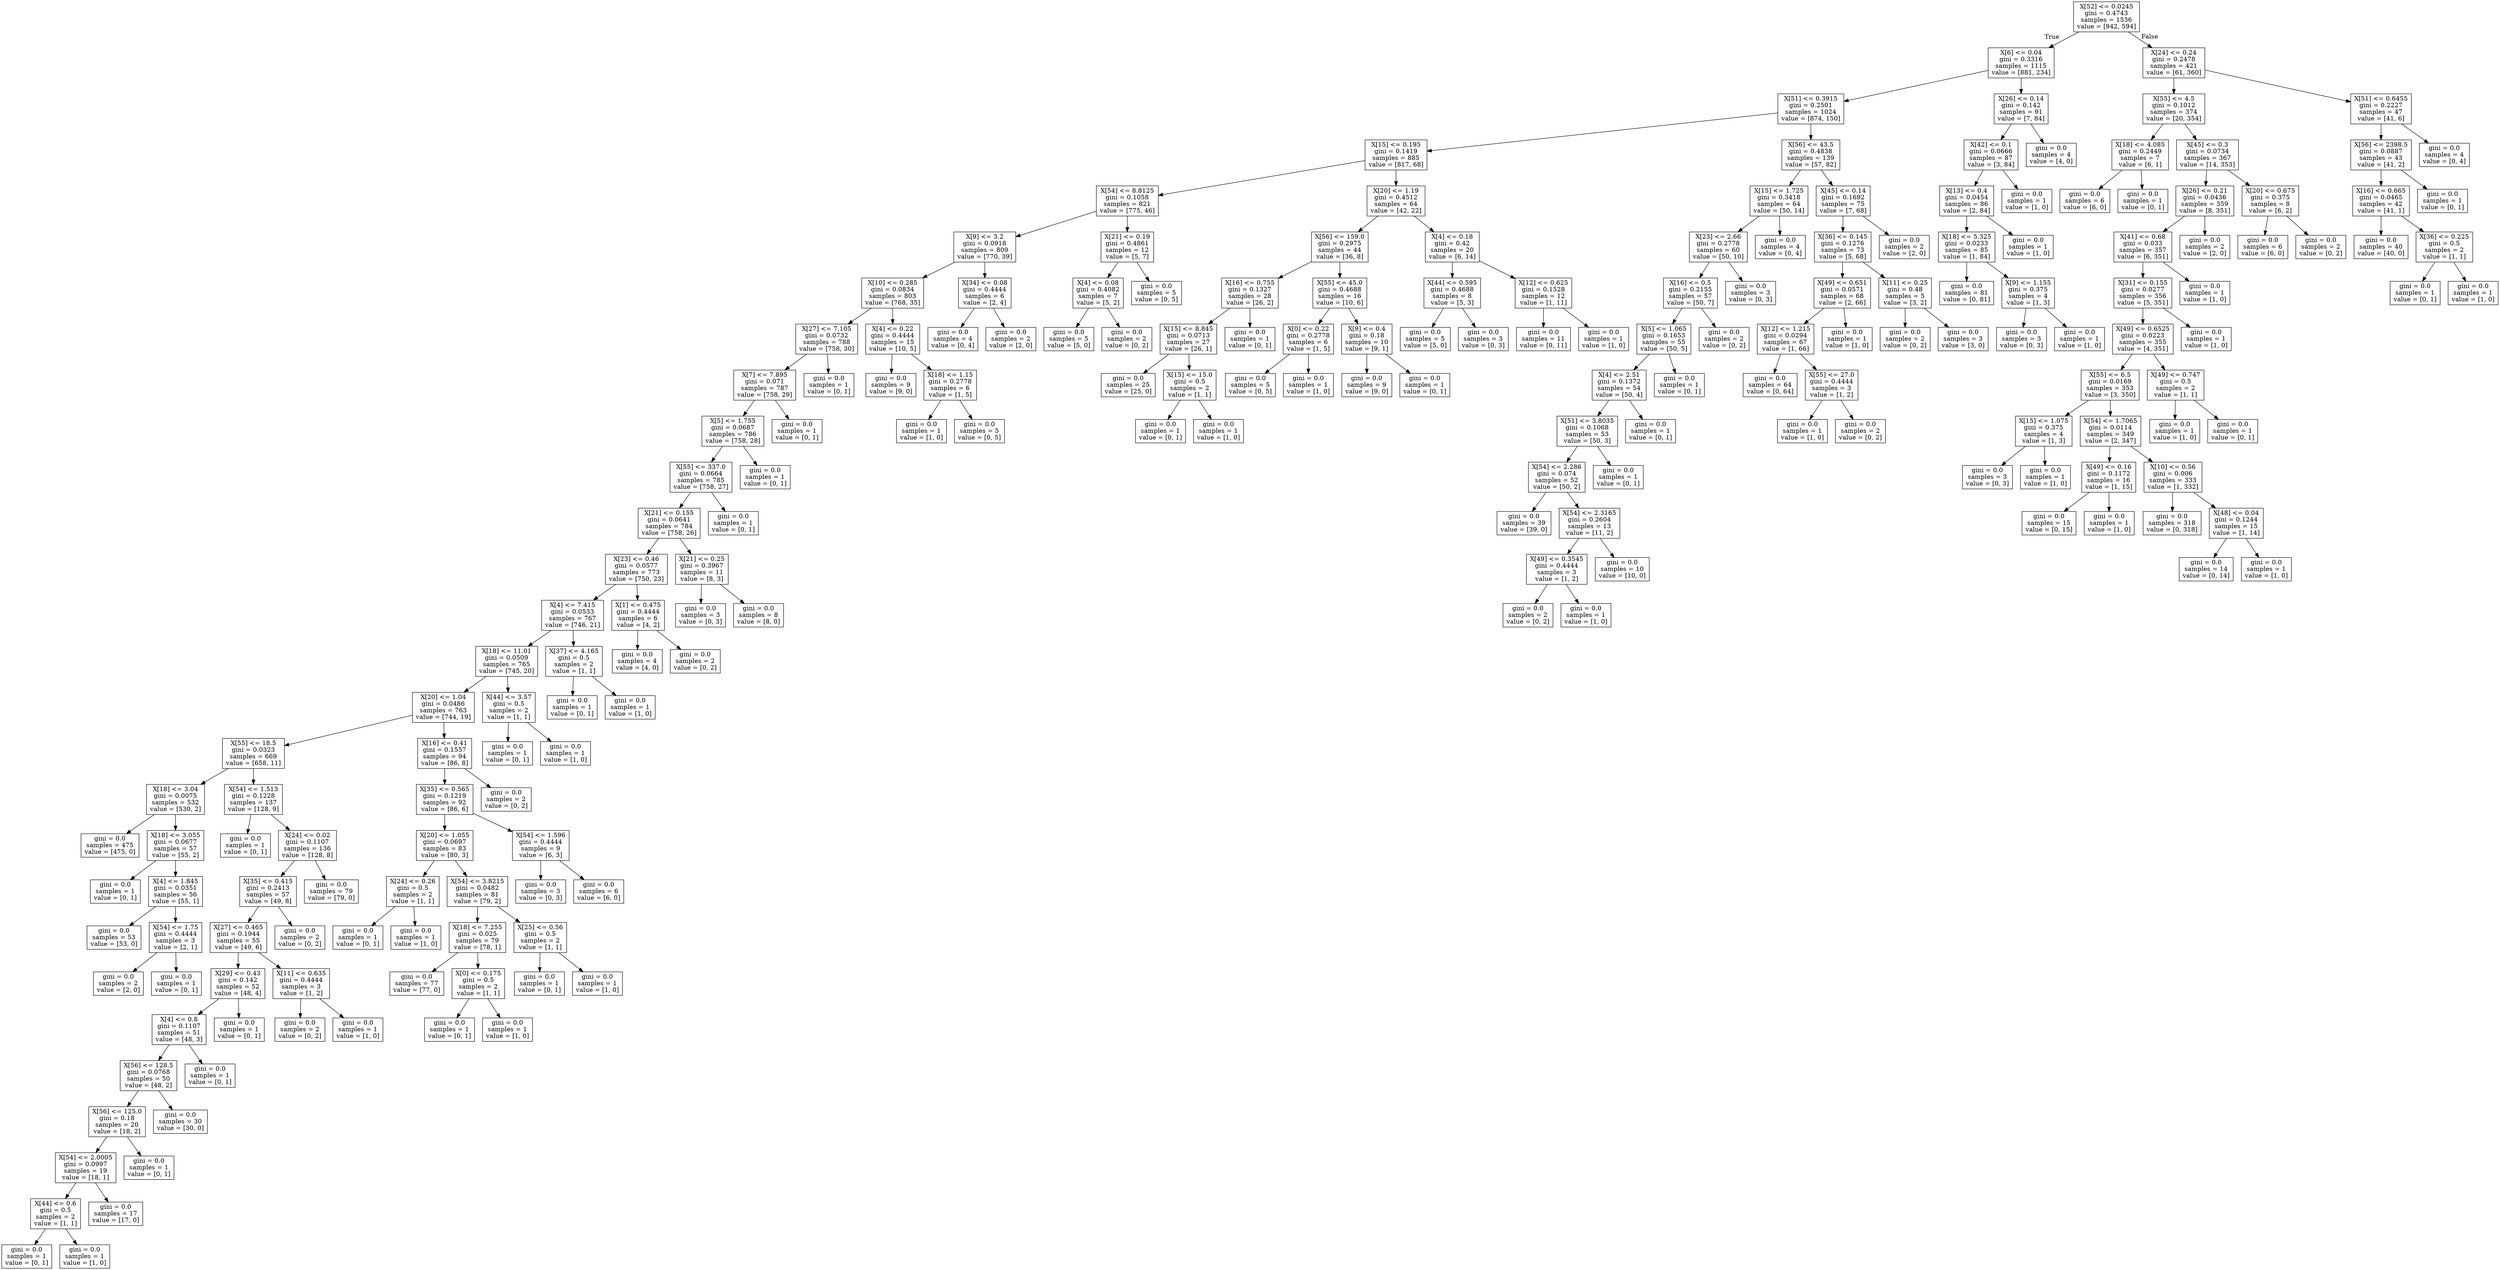 digraph Tree {
node [shape=box] ;
0 [label="X[52] <= 0.0245\ngini = 0.4743\nsamples = 1536\nvalue = [942, 594]"] ;
1 [label="X[6] <= 0.04\ngini = 0.3316\nsamples = 1115\nvalue = [881, 234]"] ;
0 -> 1 [labeldistance=2.5, labelangle=45, headlabel="True"] ;
2 [label="X[51] <= 0.3915\ngini = 0.2501\nsamples = 1024\nvalue = [874, 150]"] ;
1 -> 2 ;
3 [label="X[15] <= 0.195\ngini = 0.1419\nsamples = 885\nvalue = [817, 68]"] ;
2 -> 3 ;
4 [label="X[54] <= 8.8125\ngini = 0.1058\nsamples = 821\nvalue = [775, 46]"] ;
3 -> 4 ;
5 [label="X[9] <= 3.2\ngini = 0.0918\nsamples = 809\nvalue = [770, 39]"] ;
4 -> 5 ;
6 [label="X[10] <= 0.285\ngini = 0.0834\nsamples = 803\nvalue = [768, 35]"] ;
5 -> 6 ;
7 [label="X[27] <= 7.105\ngini = 0.0732\nsamples = 788\nvalue = [758, 30]"] ;
6 -> 7 ;
8 [label="X[7] <= 7.895\ngini = 0.071\nsamples = 787\nvalue = [758, 29]"] ;
7 -> 8 ;
9 [label="X[5] <= 1.755\ngini = 0.0687\nsamples = 786\nvalue = [758, 28]"] ;
8 -> 9 ;
10 [label="X[55] <= 337.0\ngini = 0.0664\nsamples = 785\nvalue = [758, 27]"] ;
9 -> 10 ;
11 [label="X[21] <= 0.155\ngini = 0.0641\nsamples = 784\nvalue = [758, 26]"] ;
10 -> 11 ;
12 [label="X[23] <= 0.46\ngini = 0.0577\nsamples = 773\nvalue = [750, 23]"] ;
11 -> 12 ;
13 [label="X[4] <= 7.415\ngini = 0.0533\nsamples = 767\nvalue = [746, 21]"] ;
12 -> 13 ;
14 [label="X[18] <= 11.01\ngini = 0.0509\nsamples = 765\nvalue = [745, 20]"] ;
13 -> 14 ;
15 [label="X[20] <= 1.04\ngini = 0.0486\nsamples = 763\nvalue = [744, 19]"] ;
14 -> 15 ;
16 [label="X[55] <= 18.5\ngini = 0.0323\nsamples = 669\nvalue = [658, 11]"] ;
15 -> 16 ;
17 [label="X[18] <= 3.04\ngini = 0.0075\nsamples = 532\nvalue = [530, 2]"] ;
16 -> 17 ;
18 [label="gini = 0.0\nsamples = 475\nvalue = [475, 0]"] ;
17 -> 18 ;
19 [label="X[18] <= 3.055\ngini = 0.0677\nsamples = 57\nvalue = [55, 2]"] ;
17 -> 19 ;
20 [label="gini = 0.0\nsamples = 1\nvalue = [0, 1]"] ;
19 -> 20 ;
21 [label="X[4] <= 1.845\ngini = 0.0351\nsamples = 56\nvalue = [55, 1]"] ;
19 -> 21 ;
22 [label="gini = 0.0\nsamples = 53\nvalue = [53, 0]"] ;
21 -> 22 ;
23 [label="X[54] <= 1.75\ngini = 0.4444\nsamples = 3\nvalue = [2, 1]"] ;
21 -> 23 ;
24 [label="gini = 0.0\nsamples = 2\nvalue = [2, 0]"] ;
23 -> 24 ;
25 [label="gini = 0.0\nsamples = 1\nvalue = [0, 1]"] ;
23 -> 25 ;
26 [label="X[54] <= 1.513\ngini = 0.1228\nsamples = 137\nvalue = [128, 9]"] ;
16 -> 26 ;
27 [label="gini = 0.0\nsamples = 1\nvalue = [0, 1]"] ;
26 -> 27 ;
28 [label="X[24] <= 0.02\ngini = 0.1107\nsamples = 136\nvalue = [128, 8]"] ;
26 -> 28 ;
29 [label="X[35] <= 0.415\ngini = 0.2413\nsamples = 57\nvalue = [49, 8]"] ;
28 -> 29 ;
30 [label="X[27] <= 0.465\ngini = 0.1944\nsamples = 55\nvalue = [49, 6]"] ;
29 -> 30 ;
31 [label="X[29] <= 0.43\ngini = 0.142\nsamples = 52\nvalue = [48, 4]"] ;
30 -> 31 ;
32 [label="X[4] <= 0.8\ngini = 0.1107\nsamples = 51\nvalue = [48, 3]"] ;
31 -> 32 ;
33 [label="X[56] <= 128.5\ngini = 0.0768\nsamples = 50\nvalue = [48, 2]"] ;
32 -> 33 ;
34 [label="X[56] <= 125.0\ngini = 0.18\nsamples = 20\nvalue = [18, 2]"] ;
33 -> 34 ;
35 [label="X[54] <= 2.0005\ngini = 0.0997\nsamples = 19\nvalue = [18, 1]"] ;
34 -> 35 ;
36 [label="X[44] <= 0.6\ngini = 0.5\nsamples = 2\nvalue = [1, 1]"] ;
35 -> 36 ;
37 [label="gini = 0.0\nsamples = 1\nvalue = [0, 1]"] ;
36 -> 37 ;
38 [label="gini = 0.0\nsamples = 1\nvalue = [1, 0]"] ;
36 -> 38 ;
39 [label="gini = 0.0\nsamples = 17\nvalue = [17, 0]"] ;
35 -> 39 ;
40 [label="gini = 0.0\nsamples = 1\nvalue = [0, 1]"] ;
34 -> 40 ;
41 [label="gini = 0.0\nsamples = 30\nvalue = [30, 0]"] ;
33 -> 41 ;
42 [label="gini = 0.0\nsamples = 1\nvalue = [0, 1]"] ;
32 -> 42 ;
43 [label="gini = 0.0\nsamples = 1\nvalue = [0, 1]"] ;
31 -> 43 ;
44 [label="X[11] <= 0.635\ngini = 0.4444\nsamples = 3\nvalue = [1, 2]"] ;
30 -> 44 ;
45 [label="gini = 0.0\nsamples = 2\nvalue = [0, 2]"] ;
44 -> 45 ;
46 [label="gini = 0.0\nsamples = 1\nvalue = [1, 0]"] ;
44 -> 46 ;
47 [label="gini = 0.0\nsamples = 2\nvalue = [0, 2]"] ;
29 -> 47 ;
48 [label="gini = 0.0\nsamples = 79\nvalue = [79, 0]"] ;
28 -> 48 ;
49 [label="X[16] <= 0.41\ngini = 0.1557\nsamples = 94\nvalue = [86, 8]"] ;
15 -> 49 ;
50 [label="X[35] <= 0.565\ngini = 0.1219\nsamples = 92\nvalue = [86, 6]"] ;
49 -> 50 ;
51 [label="X[20] <= 1.055\ngini = 0.0697\nsamples = 83\nvalue = [80, 3]"] ;
50 -> 51 ;
52 [label="X[24] <= 0.26\ngini = 0.5\nsamples = 2\nvalue = [1, 1]"] ;
51 -> 52 ;
53 [label="gini = 0.0\nsamples = 1\nvalue = [0, 1]"] ;
52 -> 53 ;
54 [label="gini = 0.0\nsamples = 1\nvalue = [1, 0]"] ;
52 -> 54 ;
55 [label="X[54] <= 3.8215\ngini = 0.0482\nsamples = 81\nvalue = [79, 2]"] ;
51 -> 55 ;
56 [label="X[18] <= 7.255\ngini = 0.025\nsamples = 79\nvalue = [78, 1]"] ;
55 -> 56 ;
57 [label="gini = 0.0\nsamples = 77\nvalue = [77, 0]"] ;
56 -> 57 ;
58 [label="X[0] <= 0.175\ngini = 0.5\nsamples = 2\nvalue = [1, 1]"] ;
56 -> 58 ;
59 [label="gini = 0.0\nsamples = 1\nvalue = [0, 1]"] ;
58 -> 59 ;
60 [label="gini = 0.0\nsamples = 1\nvalue = [1, 0]"] ;
58 -> 60 ;
61 [label="X[25] <= 0.56\ngini = 0.5\nsamples = 2\nvalue = [1, 1]"] ;
55 -> 61 ;
62 [label="gini = 0.0\nsamples = 1\nvalue = [0, 1]"] ;
61 -> 62 ;
63 [label="gini = 0.0\nsamples = 1\nvalue = [1, 0]"] ;
61 -> 63 ;
64 [label="X[54] <= 1.596\ngini = 0.4444\nsamples = 9\nvalue = [6, 3]"] ;
50 -> 64 ;
65 [label="gini = 0.0\nsamples = 3\nvalue = [0, 3]"] ;
64 -> 65 ;
66 [label="gini = 0.0\nsamples = 6\nvalue = [6, 0]"] ;
64 -> 66 ;
67 [label="gini = 0.0\nsamples = 2\nvalue = [0, 2]"] ;
49 -> 67 ;
68 [label="X[44] <= 3.57\ngini = 0.5\nsamples = 2\nvalue = [1, 1]"] ;
14 -> 68 ;
69 [label="gini = 0.0\nsamples = 1\nvalue = [0, 1]"] ;
68 -> 69 ;
70 [label="gini = 0.0\nsamples = 1\nvalue = [1, 0]"] ;
68 -> 70 ;
71 [label="X[37] <= 4.165\ngini = 0.5\nsamples = 2\nvalue = [1, 1]"] ;
13 -> 71 ;
72 [label="gini = 0.0\nsamples = 1\nvalue = [0, 1]"] ;
71 -> 72 ;
73 [label="gini = 0.0\nsamples = 1\nvalue = [1, 0]"] ;
71 -> 73 ;
74 [label="X[1] <= 0.475\ngini = 0.4444\nsamples = 6\nvalue = [4, 2]"] ;
12 -> 74 ;
75 [label="gini = 0.0\nsamples = 4\nvalue = [4, 0]"] ;
74 -> 75 ;
76 [label="gini = 0.0\nsamples = 2\nvalue = [0, 2]"] ;
74 -> 76 ;
77 [label="X[21] <= 0.25\ngini = 0.3967\nsamples = 11\nvalue = [8, 3]"] ;
11 -> 77 ;
78 [label="gini = 0.0\nsamples = 3\nvalue = [0, 3]"] ;
77 -> 78 ;
79 [label="gini = 0.0\nsamples = 8\nvalue = [8, 0]"] ;
77 -> 79 ;
80 [label="gini = 0.0\nsamples = 1\nvalue = [0, 1]"] ;
10 -> 80 ;
81 [label="gini = 0.0\nsamples = 1\nvalue = [0, 1]"] ;
9 -> 81 ;
82 [label="gini = 0.0\nsamples = 1\nvalue = [0, 1]"] ;
8 -> 82 ;
83 [label="gini = 0.0\nsamples = 1\nvalue = [0, 1]"] ;
7 -> 83 ;
84 [label="X[4] <= 0.22\ngini = 0.4444\nsamples = 15\nvalue = [10, 5]"] ;
6 -> 84 ;
85 [label="gini = 0.0\nsamples = 9\nvalue = [9, 0]"] ;
84 -> 85 ;
86 [label="X[18] <= 1.15\ngini = 0.2778\nsamples = 6\nvalue = [1, 5]"] ;
84 -> 86 ;
87 [label="gini = 0.0\nsamples = 1\nvalue = [1, 0]"] ;
86 -> 87 ;
88 [label="gini = 0.0\nsamples = 5\nvalue = [0, 5]"] ;
86 -> 88 ;
89 [label="X[34] <= 0.08\ngini = 0.4444\nsamples = 6\nvalue = [2, 4]"] ;
5 -> 89 ;
90 [label="gini = 0.0\nsamples = 4\nvalue = [0, 4]"] ;
89 -> 90 ;
91 [label="gini = 0.0\nsamples = 2\nvalue = [2, 0]"] ;
89 -> 91 ;
92 [label="X[21] <= 0.19\ngini = 0.4861\nsamples = 12\nvalue = [5, 7]"] ;
4 -> 92 ;
93 [label="X[4] <= 0.08\ngini = 0.4082\nsamples = 7\nvalue = [5, 2]"] ;
92 -> 93 ;
94 [label="gini = 0.0\nsamples = 5\nvalue = [5, 0]"] ;
93 -> 94 ;
95 [label="gini = 0.0\nsamples = 2\nvalue = [0, 2]"] ;
93 -> 95 ;
96 [label="gini = 0.0\nsamples = 5\nvalue = [0, 5]"] ;
92 -> 96 ;
97 [label="X[20] <= 1.19\ngini = 0.4512\nsamples = 64\nvalue = [42, 22]"] ;
3 -> 97 ;
98 [label="X[56] <= 159.0\ngini = 0.2975\nsamples = 44\nvalue = [36, 8]"] ;
97 -> 98 ;
99 [label="X[16] <= 0.755\ngini = 0.1327\nsamples = 28\nvalue = [26, 2]"] ;
98 -> 99 ;
100 [label="X[15] <= 8.845\ngini = 0.0713\nsamples = 27\nvalue = [26, 1]"] ;
99 -> 100 ;
101 [label="gini = 0.0\nsamples = 25\nvalue = [25, 0]"] ;
100 -> 101 ;
102 [label="X[15] <= 15.0\ngini = 0.5\nsamples = 2\nvalue = [1, 1]"] ;
100 -> 102 ;
103 [label="gini = 0.0\nsamples = 1\nvalue = [0, 1]"] ;
102 -> 103 ;
104 [label="gini = 0.0\nsamples = 1\nvalue = [1, 0]"] ;
102 -> 104 ;
105 [label="gini = 0.0\nsamples = 1\nvalue = [0, 1]"] ;
99 -> 105 ;
106 [label="X[55] <= 45.0\ngini = 0.4688\nsamples = 16\nvalue = [10, 6]"] ;
98 -> 106 ;
107 [label="X[0] <= 0.22\ngini = 0.2778\nsamples = 6\nvalue = [1, 5]"] ;
106 -> 107 ;
108 [label="gini = 0.0\nsamples = 5\nvalue = [0, 5]"] ;
107 -> 108 ;
109 [label="gini = 0.0\nsamples = 1\nvalue = [1, 0]"] ;
107 -> 109 ;
110 [label="X[9] <= 0.4\ngini = 0.18\nsamples = 10\nvalue = [9, 1]"] ;
106 -> 110 ;
111 [label="gini = 0.0\nsamples = 9\nvalue = [9, 0]"] ;
110 -> 111 ;
112 [label="gini = 0.0\nsamples = 1\nvalue = [0, 1]"] ;
110 -> 112 ;
113 [label="X[4] <= 0.18\ngini = 0.42\nsamples = 20\nvalue = [6, 14]"] ;
97 -> 113 ;
114 [label="X[44] <= 0.595\ngini = 0.4688\nsamples = 8\nvalue = [5, 3]"] ;
113 -> 114 ;
115 [label="gini = 0.0\nsamples = 5\nvalue = [5, 0]"] ;
114 -> 115 ;
116 [label="gini = 0.0\nsamples = 3\nvalue = [0, 3]"] ;
114 -> 116 ;
117 [label="X[12] <= 0.625\ngini = 0.1528\nsamples = 12\nvalue = [1, 11]"] ;
113 -> 117 ;
118 [label="gini = 0.0\nsamples = 11\nvalue = [0, 11]"] ;
117 -> 118 ;
119 [label="gini = 0.0\nsamples = 1\nvalue = [1, 0]"] ;
117 -> 119 ;
120 [label="X[56] <= 43.5\ngini = 0.4838\nsamples = 139\nvalue = [57, 82]"] ;
2 -> 120 ;
121 [label="X[15] <= 1.725\ngini = 0.3418\nsamples = 64\nvalue = [50, 14]"] ;
120 -> 121 ;
122 [label="X[23] <= 2.66\ngini = 0.2778\nsamples = 60\nvalue = [50, 10]"] ;
121 -> 122 ;
123 [label="X[16] <= 0.5\ngini = 0.2155\nsamples = 57\nvalue = [50, 7]"] ;
122 -> 123 ;
124 [label="X[5] <= 1.065\ngini = 0.1653\nsamples = 55\nvalue = [50, 5]"] ;
123 -> 124 ;
125 [label="X[4] <= 2.51\ngini = 0.1372\nsamples = 54\nvalue = [50, 4]"] ;
124 -> 125 ;
126 [label="X[51] <= 3.8035\ngini = 0.1068\nsamples = 53\nvalue = [50, 3]"] ;
125 -> 126 ;
127 [label="X[54] <= 2.286\ngini = 0.074\nsamples = 52\nvalue = [50, 2]"] ;
126 -> 127 ;
128 [label="gini = 0.0\nsamples = 39\nvalue = [39, 0]"] ;
127 -> 128 ;
129 [label="X[54] <= 2.3165\ngini = 0.2604\nsamples = 13\nvalue = [11, 2]"] ;
127 -> 129 ;
130 [label="X[49] <= 0.3545\ngini = 0.4444\nsamples = 3\nvalue = [1, 2]"] ;
129 -> 130 ;
131 [label="gini = 0.0\nsamples = 2\nvalue = [0, 2]"] ;
130 -> 131 ;
132 [label="gini = 0.0\nsamples = 1\nvalue = [1, 0]"] ;
130 -> 132 ;
133 [label="gini = 0.0\nsamples = 10\nvalue = [10, 0]"] ;
129 -> 133 ;
134 [label="gini = 0.0\nsamples = 1\nvalue = [0, 1]"] ;
126 -> 134 ;
135 [label="gini = 0.0\nsamples = 1\nvalue = [0, 1]"] ;
125 -> 135 ;
136 [label="gini = 0.0\nsamples = 1\nvalue = [0, 1]"] ;
124 -> 136 ;
137 [label="gini = 0.0\nsamples = 2\nvalue = [0, 2]"] ;
123 -> 137 ;
138 [label="gini = 0.0\nsamples = 3\nvalue = [0, 3]"] ;
122 -> 138 ;
139 [label="gini = 0.0\nsamples = 4\nvalue = [0, 4]"] ;
121 -> 139 ;
140 [label="X[45] <= 0.14\ngini = 0.1692\nsamples = 75\nvalue = [7, 68]"] ;
120 -> 140 ;
141 [label="X[36] <= 0.145\ngini = 0.1276\nsamples = 73\nvalue = [5, 68]"] ;
140 -> 141 ;
142 [label="X[49] <= 0.651\ngini = 0.0571\nsamples = 68\nvalue = [2, 66]"] ;
141 -> 142 ;
143 [label="X[12] <= 1.215\ngini = 0.0294\nsamples = 67\nvalue = [1, 66]"] ;
142 -> 143 ;
144 [label="gini = 0.0\nsamples = 64\nvalue = [0, 64]"] ;
143 -> 144 ;
145 [label="X[55] <= 27.0\ngini = 0.4444\nsamples = 3\nvalue = [1, 2]"] ;
143 -> 145 ;
146 [label="gini = 0.0\nsamples = 1\nvalue = [1, 0]"] ;
145 -> 146 ;
147 [label="gini = 0.0\nsamples = 2\nvalue = [0, 2]"] ;
145 -> 147 ;
148 [label="gini = 0.0\nsamples = 1\nvalue = [1, 0]"] ;
142 -> 148 ;
149 [label="X[11] <= 0.25\ngini = 0.48\nsamples = 5\nvalue = [3, 2]"] ;
141 -> 149 ;
150 [label="gini = 0.0\nsamples = 2\nvalue = [0, 2]"] ;
149 -> 150 ;
151 [label="gini = 0.0\nsamples = 3\nvalue = [3, 0]"] ;
149 -> 151 ;
152 [label="gini = 0.0\nsamples = 2\nvalue = [2, 0]"] ;
140 -> 152 ;
153 [label="X[26] <= 0.14\ngini = 0.142\nsamples = 91\nvalue = [7, 84]"] ;
1 -> 153 ;
154 [label="X[42] <= 0.1\ngini = 0.0666\nsamples = 87\nvalue = [3, 84]"] ;
153 -> 154 ;
155 [label="X[13] <= 0.4\ngini = 0.0454\nsamples = 86\nvalue = [2, 84]"] ;
154 -> 155 ;
156 [label="X[18] <= 5.325\ngini = 0.0233\nsamples = 85\nvalue = [1, 84]"] ;
155 -> 156 ;
157 [label="gini = 0.0\nsamples = 81\nvalue = [0, 81]"] ;
156 -> 157 ;
158 [label="X[9] <= 1.155\ngini = 0.375\nsamples = 4\nvalue = [1, 3]"] ;
156 -> 158 ;
159 [label="gini = 0.0\nsamples = 3\nvalue = [0, 3]"] ;
158 -> 159 ;
160 [label="gini = 0.0\nsamples = 1\nvalue = [1, 0]"] ;
158 -> 160 ;
161 [label="gini = 0.0\nsamples = 1\nvalue = [1, 0]"] ;
155 -> 161 ;
162 [label="gini = 0.0\nsamples = 1\nvalue = [1, 0]"] ;
154 -> 162 ;
163 [label="gini = 0.0\nsamples = 4\nvalue = [4, 0]"] ;
153 -> 163 ;
164 [label="X[24] <= 0.24\ngini = 0.2478\nsamples = 421\nvalue = [61, 360]"] ;
0 -> 164 [labeldistance=2.5, labelangle=-45, headlabel="False"] ;
165 [label="X[55] <= 4.5\ngini = 0.1012\nsamples = 374\nvalue = [20, 354]"] ;
164 -> 165 ;
166 [label="X[18] <= 4.085\ngini = 0.2449\nsamples = 7\nvalue = [6, 1]"] ;
165 -> 166 ;
167 [label="gini = 0.0\nsamples = 6\nvalue = [6, 0]"] ;
166 -> 167 ;
168 [label="gini = 0.0\nsamples = 1\nvalue = [0, 1]"] ;
166 -> 168 ;
169 [label="X[45] <= 0.3\ngini = 0.0734\nsamples = 367\nvalue = [14, 353]"] ;
165 -> 169 ;
170 [label="X[26] <= 0.21\ngini = 0.0436\nsamples = 359\nvalue = [8, 351]"] ;
169 -> 170 ;
171 [label="X[41] <= 0.68\ngini = 0.033\nsamples = 357\nvalue = [6, 351]"] ;
170 -> 171 ;
172 [label="X[31] <= 0.155\ngini = 0.0277\nsamples = 356\nvalue = [5, 351]"] ;
171 -> 172 ;
173 [label="X[49] <= 0.6525\ngini = 0.0223\nsamples = 355\nvalue = [4, 351]"] ;
172 -> 173 ;
174 [label="X[55] <= 6.5\ngini = 0.0169\nsamples = 353\nvalue = [3, 350]"] ;
173 -> 174 ;
175 [label="X[15] <= 1.075\ngini = 0.375\nsamples = 4\nvalue = [1, 3]"] ;
174 -> 175 ;
176 [label="gini = 0.0\nsamples = 3\nvalue = [0, 3]"] ;
175 -> 176 ;
177 [label="gini = 0.0\nsamples = 1\nvalue = [1, 0]"] ;
175 -> 177 ;
178 [label="X[54] <= 1.7065\ngini = 0.0114\nsamples = 349\nvalue = [2, 347]"] ;
174 -> 178 ;
179 [label="X[49] <= 0.16\ngini = 0.1172\nsamples = 16\nvalue = [1, 15]"] ;
178 -> 179 ;
180 [label="gini = 0.0\nsamples = 15\nvalue = [0, 15]"] ;
179 -> 180 ;
181 [label="gini = 0.0\nsamples = 1\nvalue = [1, 0]"] ;
179 -> 181 ;
182 [label="X[10] <= 0.56\ngini = 0.006\nsamples = 333\nvalue = [1, 332]"] ;
178 -> 182 ;
183 [label="gini = 0.0\nsamples = 318\nvalue = [0, 318]"] ;
182 -> 183 ;
184 [label="X[48] <= 0.04\ngini = 0.1244\nsamples = 15\nvalue = [1, 14]"] ;
182 -> 184 ;
185 [label="gini = 0.0\nsamples = 14\nvalue = [0, 14]"] ;
184 -> 185 ;
186 [label="gini = 0.0\nsamples = 1\nvalue = [1, 0]"] ;
184 -> 186 ;
187 [label="X[49] <= 0.747\ngini = 0.5\nsamples = 2\nvalue = [1, 1]"] ;
173 -> 187 ;
188 [label="gini = 0.0\nsamples = 1\nvalue = [1, 0]"] ;
187 -> 188 ;
189 [label="gini = 0.0\nsamples = 1\nvalue = [0, 1]"] ;
187 -> 189 ;
190 [label="gini = 0.0\nsamples = 1\nvalue = [1, 0]"] ;
172 -> 190 ;
191 [label="gini = 0.0\nsamples = 1\nvalue = [1, 0]"] ;
171 -> 191 ;
192 [label="gini = 0.0\nsamples = 2\nvalue = [2, 0]"] ;
170 -> 192 ;
193 [label="X[20] <= 0.675\ngini = 0.375\nsamples = 8\nvalue = [6, 2]"] ;
169 -> 193 ;
194 [label="gini = 0.0\nsamples = 6\nvalue = [6, 0]"] ;
193 -> 194 ;
195 [label="gini = 0.0\nsamples = 2\nvalue = [0, 2]"] ;
193 -> 195 ;
196 [label="X[51] <= 0.6455\ngini = 0.2227\nsamples = 47\nvalue = [41, 6]"] ;
164 -> 196 ;
197 [label="X[56] <= 2398.5\ngini = 0.0887\nsamples = 43\nvalue = [41, 2]"] ;
196 -> 197 ;
198 [label="X[16] <= 0.665\ngini = 0.0465\nsamples = 42\nvalue = [41, 1]"] ;
197 -> 198 ;
199 [label="gini = 0.0\nsamples = 40\nvalue = [40, 0]"] ;
198 -> 199 ;
200 [label="X[36] <= 0.225\ngini = 0.5\nsamples = 2\nvalue = [1, 1]"] ;
198 -> 200 ;
201 [label="gini = 0.0\nsamples = 1\nvalue = [0, 1]"] ;
200 -> 201 ;
202 [label="gini = 0.0\nsamples = 1\nvalue = [1, 0]"] ;
200 -> 202 ;
203 [label="gini = 0.0\nsamples = 1\nvalue = [0, 1]"] ;
197 -> 203 ;
204 [label="gini = 0.0\nsamples = 4\nvalue = [0, 4]"] ;
196 -> 204 ;
}